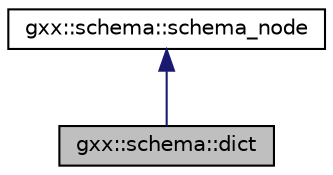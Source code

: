 digraph "gxx::schema::dict"
{
  edge [fontname="Helvetica",fontsize="10",labelfontname="Helvetica",labelfontsize="10"];
  node [fontname="Helvetica",fontsize="10",shape=record];
  Node1 [label="gxx::schema::dict",height=0.2,width=0.4,color="black", fillcolor="grey75", style="filled", fontcolor="black"];
  Node2 -> Node1 [dir="back",color="midnightblue",fontsize="10",style="solid"];
  Node2 [label="gxx::schema::schema_node",height=0.2,width=0.4,color="black", fillcolor="white", style="filled",URL="$classgxx_1_1schema_1_1schema__node.html"];
}
